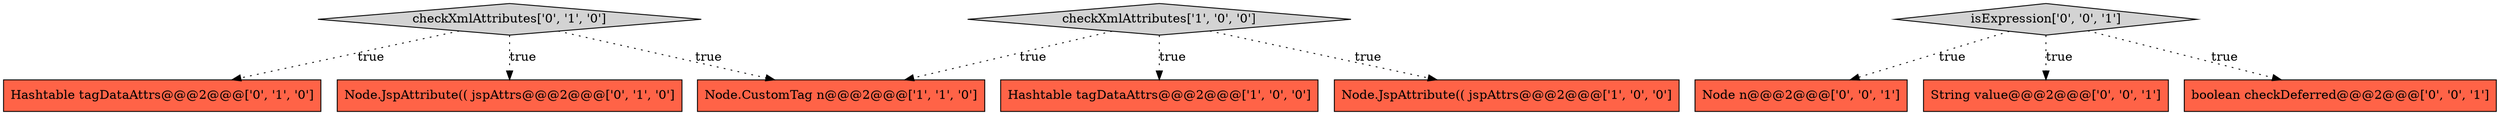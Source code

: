 digraph {
5 [style = filled, label = "Hashtable tagDataAttrs@@@2@@@['0', '1', '0']", fillcolor = tomato, shape = box image = "AAA0AAABBB2BBB"];
10 [style = filled, label = "Node n@@@2@@@['0', '0', '1']", fillcolor = tomato, shape = box image = "AAA0AAABBB3BBB"];
7 [style = filled, label = "String value@@@2@@@['0', '0', '1']", fillcolor = tomato, shape = box image = "AAA0AAABBB3BBB"];
8 [style = filled, label = "isExpression['0', '0', '1']", fillcolor = lightgray, shape = diamond image = "AAA0AAABBB3BBB"];
2 [style = filled, label = "Hashtable tagDataAttrs@@@2@@@['1', '0', '0']", fillcolor = tomato, shape = box image = "AAA0AAABBB1BBB"];
6 [style = filled, label = "checkXmlAttributes['0', '1', '0']", fillcolor = lightgray, shape = diamond image = "AAA0AAABBB2BBB"];
9 [style = filled, label = "boolean checkDeferred@@@2@@@['0', '0', '1']", fillcolor = tomato, shape = box image = "AAA0AAABBB3BBB"];
3 [style = filled, label = "Node.CustomTag n@@@2@@@['1', '1', '0']", fillcolor = tomato, shape = box image = "AAA0AAABBB1BBB"];
4 [style = filled, label = "Node.JspAttribute(( jspAttrs@@@2@@@['0', '1', '0']", fillcolor = tomato, shape = box image = "AAA0AAABBB2BBB"];
1 [style = filled, label = "checkXmlAttributes['1', '0', '0']", fillcolor = lightgray, shape = diamond image = "AAA0AAABBB1BBB"];
0 [style = filled, label = "Node.JspAttribute(( jspAttrs@@@2@@@['1', '0', '0']", fillcolor = tomato, shape = box image = "AAA0AAABBB1BBB"];
8->10 [style = dotted, label="true"];
1->2 [style = dotted, label="true"];
6->5 [style = dotted, label="true"];
6->4 [style = dotted, label="true"];
1->3 [style = dotted, label="true"];
8->7 [style = dotted, label="true"];
1->0 [style = dotted, label="true"];
6->3 [style = dotted, label="true"];
8->9 [style = dotted, label="true"];
}

